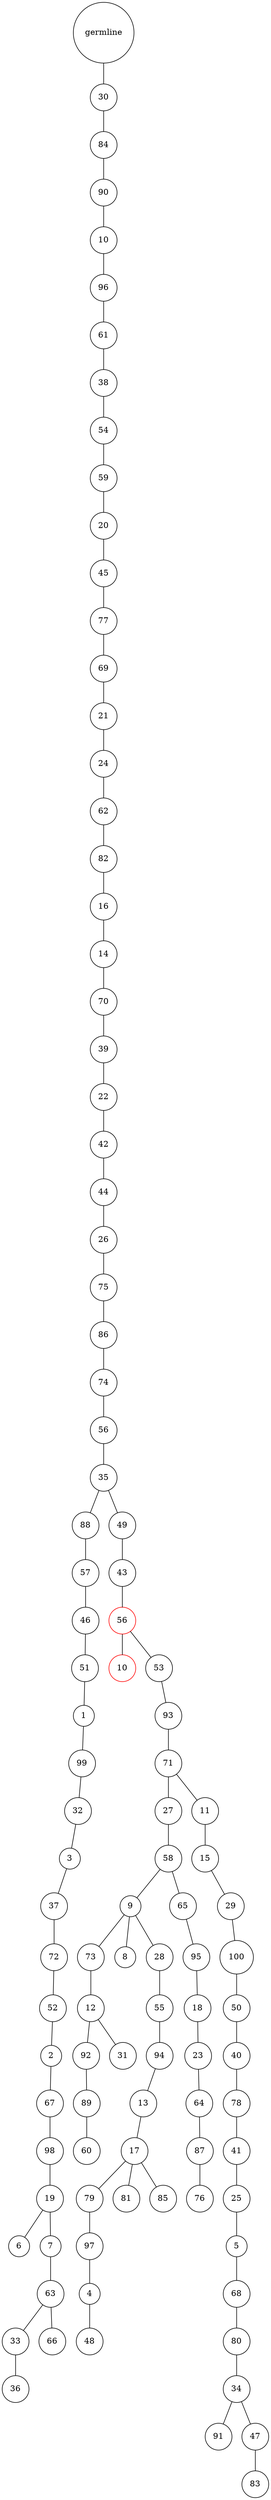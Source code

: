 graph {
	rankdir=UD;
	splines=line;
	node [shape=circle]
	"0x7f7c031b0340" [label="germline"];
	"0x7f7c031b0370" [label="30"];
	"0x7f7c031b0340" -- "0x7f7c031b0370" ;
	"0x7f7c031b03a0" [label="84"];
	"0x7f7c031b0370" -- "0x7f7c031b03a0" ;
	"0x7f7c031b03d0" [label="90"];
	"0x7f7c031b03a0" -- "0x7f7c031b03d0" ;
	"0x7f7c031b0400" [label="10"];
	"0x7f7c031b03d0" -- "0x7f7c031b0400" ;
	"0x7f7c031b0430" [label="96"];
	"0x7f7c031b0400" -- "0x7f7c031b0430" ;
	"0x7f7c031b0460" [label="61"];
	"0x7f7c031b0430" -- "0x7f7c031b0460" ;
	"0x7f7c031b0490" [label="38"];
	"0x7f7c031b0460" -- "0x7f7c031b0490" ;
	"0x7f7c031b04c0" [label="54"];
	"0x7f7c031b0490" -- "0x7f7c031b04c0" ;
	"0x7f7c031b04f0" [label="59"];
	"0x7f7c031b04c0" -- "0x7f7c031b04f0" ;
	"0x7f7c031b0520" [label="20"];
	"0x7f7c031b04f0" -- "0x7f7c031b0520" ;
	"0x7f7c031b0550" [label="45"];
	"0x7f7c031b0520" -- "0x7f7c031b0550" ;
	"0x7f7c031b0580" [label="77"];
	"0x7f7c031b0550" -- "0x7f7c031b0580" ;
	"0x7f7c031b05b0" [label="69"];
	"0x7f7c031b0580" -- "0x7f7c031b05b0" ;
	"0x7f7c031b05e0" [label="21"];
	"0x7f7c031b05b0" -- "0x7f7c031b05e0" ;
	"0x7f7c031b0610" [label="24"];
	"0x7f7c031b05e0" -- "0x7f7c031b0610" ;
	"0x7f7c031b0640" [label="62"];
	"0x7f7c031b0610" -- "0x7f7c031b0640" ;
	"0x7f7c031b0670" [label="82"];
	"0x7f7c031b0640" -- "0x7f7c031b0670" ;
	"0x7f7c031b06a0" [label="16"];
	"0x7f7c031b0670" -- "0x7f7c031b06a0" ;
	"0x7f7c031b06d0" [label="14"];
	"0x7f7c031b06a0" -- "0x7f7c031b06d0" ;
	"0x7f7c031b0700" [label="70"];
	"0x7f7c031b06d0" -- "0x7f7c031b0700" ;
	"0x7f7c031b0730" [label="39"];
	"0x7f7c031b0700" -- "0x7f7c031b0730" ;
	"0x7f7c031b0760" [label="22"];
	"0x7f7c031b0730" -- "0x7f7c031b0760" ;
	"0x7f7c031b0790" [label="42"];
	"0x7f7c031b0760" -- "0x7f7c031b0790" ;
	"0x7f7c031b07c0" [label="44"];
	"0x7f7c031b0790" -- "0x7f7c031b07c0" ;
	"0x7f7c031b07f0" [label="26"];
	"0x7f7c031b07c0" -- "0x7f7c031b07f0" ;
	"0x7f7c031b0820" [label="75"];
	"0x7f7c031b07f0" -- "0x7f7c031b0820" ;
	"0x7f7c031b0850" [label="86"];
	"0x7f7c031b0820" -- "0x7f7c031b0850" ;
	"0x7f7c031b0880" [label="74"];
	"0x7f7c031b0850" -- "0x7f7c031b0880" ;
	"0x7f7c031b08b0" [label="56"];
	"0x7f7c031b0880" -- "0x7f7c031b08b0" ;
	"0x7f7c031b08e0" [label="35"];
	"0x7f7c031b08b0" -- "0x7f7c031b08e0" ;
	"0x7f7c031b0910" [label="88"];
	"0x7f7c031b08e0" -- "0x7f7c031b0910" ;
	"0x7f7c031b0940" [label="57"];
	"0x7f7c031b0910" -- "0x7f7c031b0940" ;
	"0x7f7c031b0970" [label="46"];
	"0x7f7c031b0940" -- "0x7f7c031b0970" ;
	"0x7f7c031b09a0" [label="51"];
	"0x7f7c031b0970" -- "0x7f7c031b09a0" ;
	"0x7f7c031b09d0" [label="1"];
	"0x7f7c031b09a0" -- "0x7f7c031b09d0" ;
	"0x7f7c031b0a00" [label="99"];
	"0x7f7c031b09d0" -- "0x7f7c031b0a00" ;
	"0x7f7c031b0a30" [label="32"];
	"0x7f7c031b0a00" -- "0x7f7c031b0a30" ;
	"0x7f7c031b0a60" [label="3"];
	"0x7f7c031b0a30" -- "0x7f7c031b0a60" ;
	"0x7f7c031b0a90" [label="37"];
	"0x7f7c031b0a60" -- "0x7f7c031b0a90" ;
	"0x7f7c031b0ac0" [label="72"];
	"0x7f7c031b0a90" -- "0x7f7c031b0ac0" ;
	"0x7f7c031b0af0" [label="52"];
	"0x7f7c031b0ac0" -- "0x7f7c031b0af0" ;
	"0x7f7c031b0b20" [label="2"];
	"0x7f7c031b0af0" -- "0x7f7c031b0b20" ;
	"0x7f7c031b0b50" [label="67"];
	"0x7f7c031b0b20" -- "0x7f7c031b0b50" ;
	"0x7f7c031b0b80" [label="98"];
	"0x7f7c031b0b50" -- "0x7f7c031b0b80" ;
	"0x7f7c031b0bb0" [label="19"];
	"0x7f7c031b0b80" -- "0x7f7c031b0bb0" ;
	"0x7f7c031b0be0" [label="6"];
	"0x7f7c031b0bb0" -- "0x7f7c031b0be0" ;
	"0x7f7c031b0c10" [label="7"];
	"0x7f7c031b0bb0" -- "0x7f7c031b0c10" ;
	"0x7f7c031b0c40" [label="63"];
	"0x7f7c031b0c10" -- "0x7f7c031b0c40" ;
	"0x7f7c031b0c70" [label="33"];
	"0x7f7c031b0c40" -- "0x7f7c031b0c70" ;
	"0x7f7c031b0ca0" [label="36"];
	"0x7f7c031b0c70" -- "0x7f7c031b0ca0" ;
	"0x7f7c031b0cd0" [label="66"];
	"0x7f7c031b0c40" -- "0x7f7c031b0cd0" ;
	"0x7f7c031b0d00" [label="49"];
	"0x7f7c031b08e0" -- "0x7f7c031b0d00" ;
	"0x7f7c031b0d30" [label="43"];
	"0x7f7c031b0d00" -- "0x7f7c031b0d30" ;
	"0x7f7c031b0d60" [label="56",color="red"];
	"0x7f7c031b0d30" -- "0x7f7c031b0d60" ;
	"0x7f7c031b0d90" [label="10",color="red"];
	"0x7f7c031b0d60" -- "0x7f7c031b0d90" ;
	"0x7f7c031b0dc0" [label="53"];
	"0x7f7c031b0d60" -- "0x7f7c031b0dc0" ;
	"0x7f7c031b0df0" [label="93"];
	"0x7f7c031b0dc0" -- "0x7f7c031b0df0" ;
	"0x7f7c031b0e20" [label="71"];
	"0x7f7c031b0df0" -- "0x7f7c031b0e20" ;
	"0x7f7c031b0e50" [label="27"];
	"0x7f7c031b0e20" -- "0x7f7c031b0e50" ;
	"0x7f7c031b0e80" [label="58"];
	"0x7f7c031b0e50" -- "0x7f7c031b0e80" ;
	"0x7f7c031b0eb0" [label="9"];
	"0x7f7c031b0e80" -- "0x7f7c031b0eb0" ;
	"0x7f7c031b0ee0" [label="73"];
	"0x7f7c031b0eb0" -- "0x7f7c031b0ee0" ;
	"0x7f7c031b0f10" [label="12"];
	"0x7f7c031b0ee0" -- "0x7f7c031b0f10" ;
	"0x7f7c031b0f40" [label="92"];
	"0x7f7c031b0f10" -- "0x7f7c031b0f40" ;
	"0x7f7c031b0f70" [label="89"];
	"0x7f7c031b0f40" -- "0x7f7c031b0f70" ;
	"0x7f7c031b0fa0" [label="60"];
	"0x7f7c031b0f70" -- "0x7f7c031b0fa0" ;
	"0x7f7c031b0fd0" [label="31"];
	"0x7f7c031b0f10" -- "0x7f7c031b0fd0" ;
	"0x7f7c031b4040" [label="8"];
	"0x7f7c031b0eb0" -- "0x7f7c031b4040" ;
	"0x7f7c031b4070" [label="28"];
	"0x7f7c031b0eb0" -- "0x7f7c031b4070" ;
	"0x7f7c031b40a0" [label="55"];
	"0x7f7c031b4070" -- "0x7f7c031b40a0" ;
	"0x7f7c031b40d0" [label="94"];
	"0x7f7c031b40a0" -- "0x7f7c031b40d0" ;
	"0x7f7c031b4100" [label="13"];
	"0x7f7c031b40d0" -- "0x7f7c031b4100" ;
	"0x7f7c031b4130" [label="17"];
	"0x7f7c031b4100" -- "0x7f7c031b4130" ;
	"0x7f7c031b4160" [label="79"];
	"0x7f7c031b4130" -- "0x7f7c031b4160" ;
	"0x7f7c031b4190" [label="97"];
	"0x7f7c031b4160" -- "0x7f7c031b4190" ;
	"0x7f7c031b41c0" [label="4"];
	"0x7f7c031b4190" -- "0x7f7c031b41c0" ;
	"0x7f7c031b41f0" [label="48"];
	"0x7f7c031b41c0" -- "0x7f7c031b41f0" ;
	"0x7f7c031b4220" [label="81"];
	"0x7f7c031b4130" -- "0x7f7c031b4220" ;
	"0x7f7c031b4250" [label="85"];
	"0x7f7c031b4130" -- "0x7f7c031b4250" ;
	"0x7f7c031b4280" [label="65"];
	"0x7f7c031b0e80" -- "0x7f7c031b4280" ;
	"0x7f7c031b42b0" [label="95"];
	"0x7f7c031b4280" -- "0x7f7c031b42b0" ;
	"0x7f7c031b42e0" [label="18"];
	"0x7f7c031b42b0" -- "0x7f7c031b42e0" ;
	"0x7f7c031b4310" [label="23"];
	"0x7f7c031b42e0" -- "0x7f7c031b4310" ;
	"0x7f7c031b4340" [label="64"];
	"0x7f7c031b4310" -- "0x7f7c031b4340" ;
	"0x7f7c031b4370" [label="87"];
	"0x7f7c031b4340" -- "0x7f7c031b4370" ;
	"0x7f7c031b43a0" [label="76"];
	"0x7f7c031b4370" -- "0x7f7c031b43a0" ;
	"0x7f7c031b43d0" [label="11"];
	"0x7f7c031b0e20" -- "0x7f7c031b43d0" ;
	"0x7f7c031b4400" [label="15"];
	"0x7f7c031b43d0" -- "0x7f7c031b4400" ;
	"0x7f7c031b4430" [label="29"];
	"0x7f7c031b4400" -- "0x7f7c031b4430" ;
	"0x7f7c031b4460" [label="100"];
	"0x7f7c031b4430" -- "0x7f7c031b4460" ;
	"0x7f7c031b4490" [label="50"];
	"0x7f7c031b4460" -- "0x7f7c031b4490" ;
	"0x7f7c031b44c0" [label="40"];
	"0x7f7c031b4490" -- "0x7f7c031b44c0" ;
	"0x7f7c031b44f0" [label="78"];
	"0x7f7c031b44c0" -- "0x7f7c031b44f0" ;
	"0x7f7c031b4520" [label="41"];
	"0x7f7c031b44f0" -- "0x7f7c031b4520" ;
	"0x7f7c031b4550" [label="25"];
	"0x7f7c031b4520" -- "0x7f7c031b4550" ;
	"0x7f7c031b4580" [label="5"];
	"0x7f7c031b4550" -- "0x7f7c031b4580" ;
	"0x7f7c031b45b0" [label="68"];
	"0x7f7c031b4580" -- "0x7f7c031b45b0" ;
	"0x7f7c031b45e0" [label="80"];
	"0x7f7c031b45b0" -- "0x7f7c031b45e0" ;
	"0x7f7c031b4610" [label="34"];
	"0x7f7c031b45e0" -- "0x7f7c031b4610" ;
	"0x7f7c031b4640" [label="91"];
	"0x7f7c031b4610" -- "0x7f7c031b4640" ;
	"0x7f7c031b4670" [label="47"];
	"0x7f7c031b4610" -- "0x7f7c031b4670" ;
	"0x7f7c031b46a0" [label="83"];
	"0x7f7c031b4670" -- "0x7f7c031b46a0" ;
}
